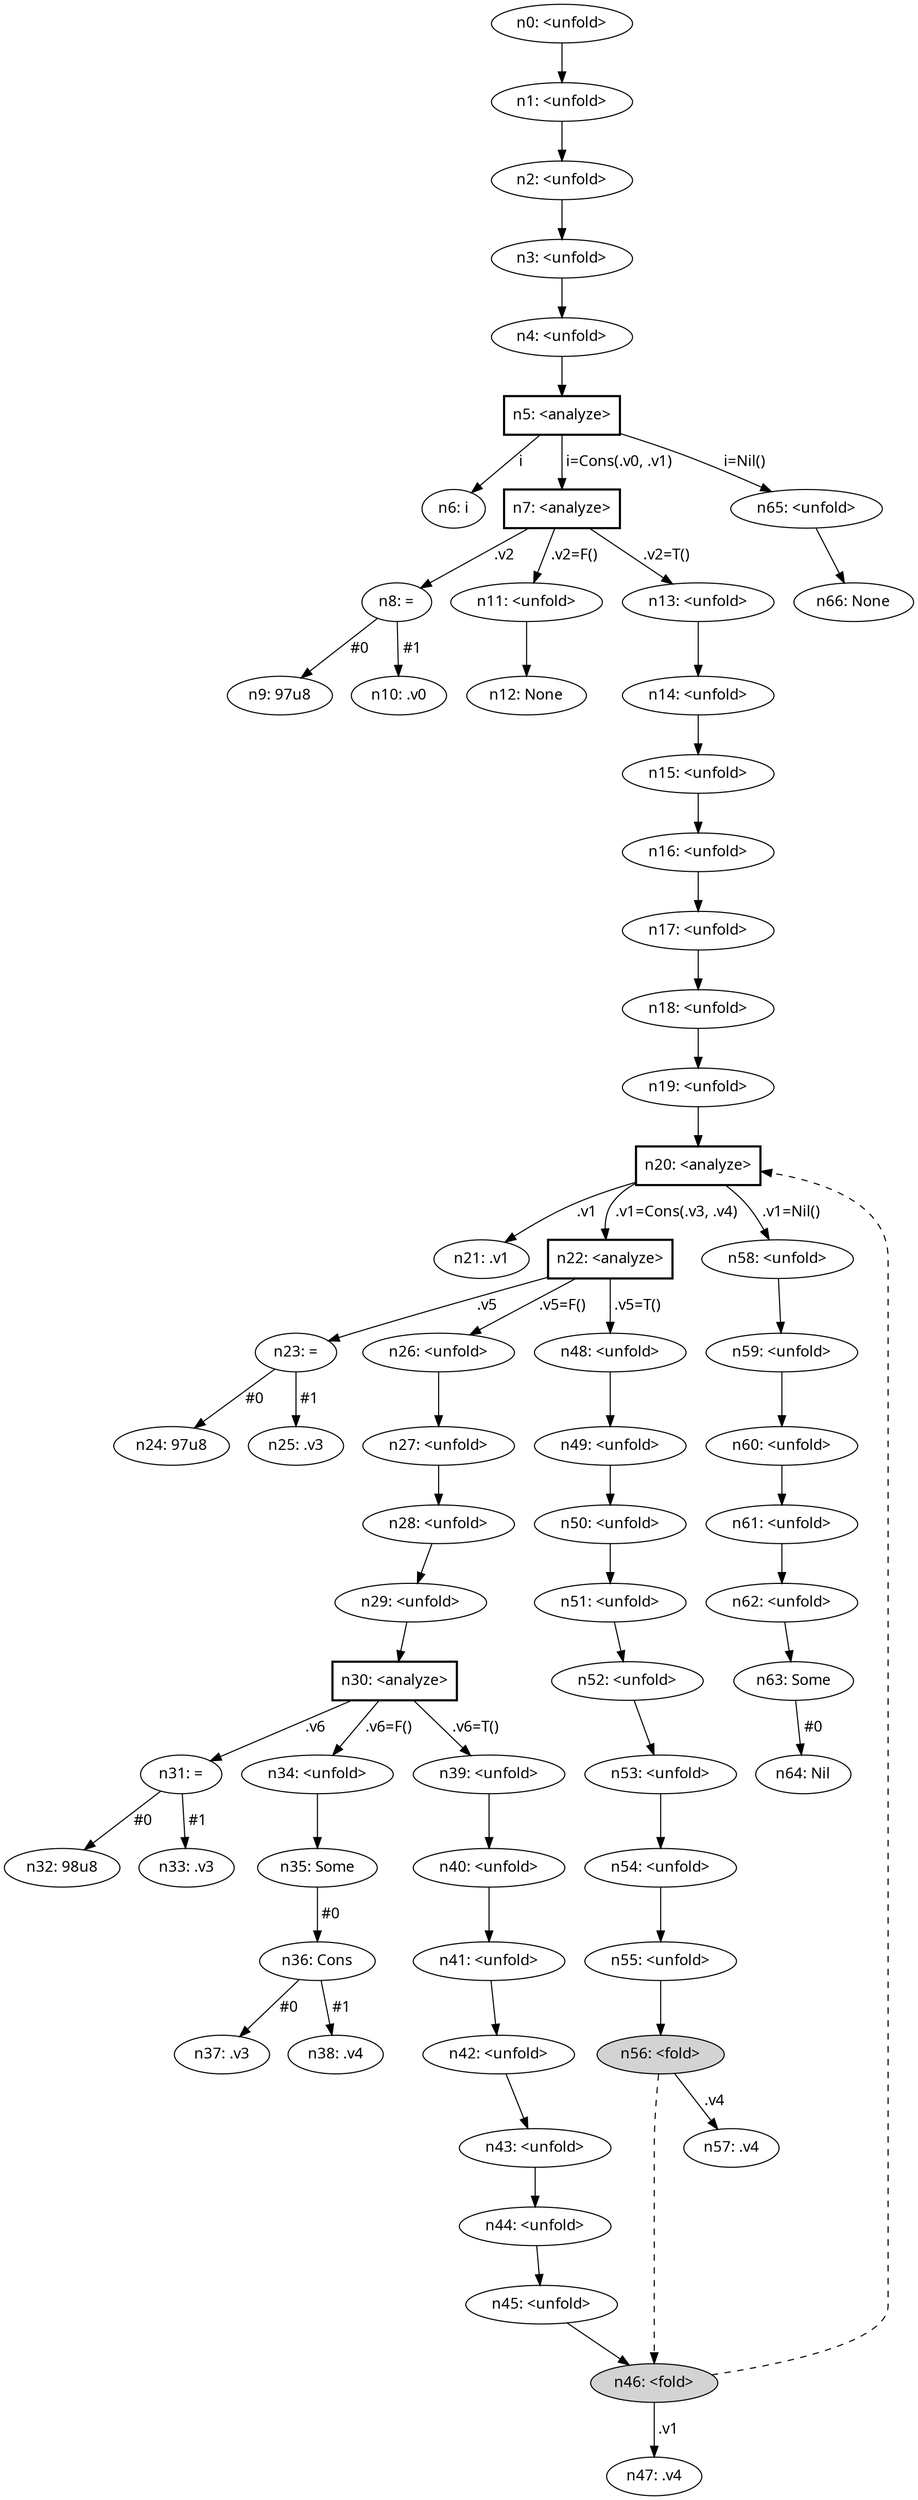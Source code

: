 digraph {
    node [fontname="bold helvetica"];
    edge [fontname="bold helvetica"];
    n0 [label="n0: <unfold>"];
    n1 [label="n1: <unfold>"];
    n0 -> n1;
    n2 [label="n2: <unfold>"];
    n1 -> n2;
    n3 [label="n3: <unfold>"];
    n2 -> n3;
    n4 [label="n4: <unfold>"];
    n3 -> n4;
    n5 [label="n5: <analyze>"] [shape=box style=bold];
    n4 -> n5;
    n6 [label="n6: i"];
    n5 -> n6 [label=" i "];
    n7 [label="n7: <analyze>"] [shape=box style=bold];
    n5 -> n7 [label=" i=Cons(.v0, .v1) "];
    n8 [label="n8: ="];
    n7 -> n8 [label=" .v2 "];
    n9 [label="n9: 97u8"];
    n8 -> n9 [label=" #0 "];
    n10 [label="n10: .v0"];
    n8 -> n10 [label=" #1 "];
    n11 [label="n11: <unfold>"];
    n7 -> n11 [label=" .v2=F() "];
    n12 [label="n12: None"];
    n11 -> n12;
    n13 [label="n13: <unfold>"];
    n7 -> n13 [label=" .v2=T() "];
    n14 [label="n14: <unfold>"];
    n13 -> n14;
    n15 [label="n15: <unfold>"];
    n14 -> n15;
    n16 [label="n16: <unfold>"];
    n15 -> n16;
    n17 [label="n17: <unfold>"];
    n16 -> n17;
    n18 [label="n18: <unfold>"];
    n17 -> n18;
    n19 [label="n19: <unfold>"];
    n18 -> n19;
    n20 [label="n20: <analyze>"] [shape=box style=bold];
    n19 -> n20;
    n21 [label="n21: .v1"];
    n20 -> n21 [label=" .v1 "];
    n22 [label="n22: <analyze>"] [shape=box style=bold];
    n20 -> n22 [label=" .v1=Cons(.v3, .v4) "];
    n23 [label="n23: ="];
    n22 -> n23 [label=" .v5 "];
    n24 [label="n24: 97u8"];
    n23 -> n24 [label=" #0 "];
    n25 [label="n25: .v3"];
    n23 -> n25 [label=" #1 "];
    n26 [label="n26: <unfold>"];
    n22 -> n26 [label=" .v5=F() "];
    n27 [label="n27: <unfold>"];
    n26 -> n27;
    n28 [label="n28: <unfold>"];
    n27 -> n28;
    n29 [label="n29: <unfold>"];
    n28 -> n29;
    n30 [label="n30: <analyze>"] [shape=box style=bold];
    n29 -> n30;
    n31 [label="n31: ="];
    n30 -> n31 [label=" .v6 "];
    n32 [label="n32: 98u8"];
    n31 -> n32 [label=" #0 "];
    n33 [label="n33: .v3"];
    n31 -> n33 [label=" #1 "];
    n34 [label="n34: <unfold>"];
    n30 -> n34 [label=" .v6=F() "];
    n35 [label="n35: Some"];
    n34 -> n35;
    n36 [label="n36: Cons"];
    n35 -> n36 [label=" #0 "];
    n37 [label="n37: .v3"];
    n36 -> n37 [label=" #0 "];
    n38 [label="n38: .v4"];
    n36 -> n38 [label=" #1 "];
    n39 [label="n39: <unfold>"];
    n30 -> n39 [label=" .v6=T() "];
    n40 [label="n40: <unfold>"];
    n39 -> n40;
    n41 [label="n41: <unfold>"];
    n40 -> n41;
    n42 [label="n42: <unfold>"];
    n41 -> n42;
    n43 [label="n43: <unfold>"];
    n42 -> n43;
    n44 [label="n44: <unfold>"];
    n43 -> n44;
    n45 [label="n45: <unfold>"];
    n44 -> n45;
    n46 [label="n46: <fold>"] [style=filled];
    n45 -> n46;
    n46 -> n20 [style=dashed];
    n47 [label="n47: .v4"];
    n46 -> n47 [label=" .v1 "];
    n48 [label="n48: <unfold>"];
    n22 -> n48 [label=" .v5=T() "];
    n49 [label="n49: <unfold>"];
    n48 -> n49;
    n50 [label="n50: <unfold>"];
    n49 -> n50;
    n51 [label="n51: <unfold>"];
    n50 -> n51;
    n52 [label="n52: <unfold>"];
    n51 -> n52;
    n53 [label="n53: <unfold>"];
    n52 -> n53;
    n54 [label="n54: <unfold>"];
    n53 -> n54;
    n55 [label="n55: <unfold>"];
    n54 -> n55;
    n56 [label="n56: <fold>"] [style=filled];
    n55 -> n56;
    n56 -> n46 [style=dashed];
    n57 [label="n57: .v4"];
    n56 -> n57 [label=" .v4 "];
    n58 [label="n58: <unfold>"];
    n20 -> n58 [label=" .v1=Nil() "];
    n59 [label="n59: <unfold>"];
    n58 -> n59;
    n60 [label="n60: <unfold>"];
    n59 -> n60;
    n61 [label="n61: <unfold>"];
    n60 -> n61;
    n62 [label="n62: <unfold>"];
    n61 -> n62;
    n63 [label="n63: Some"];
    n62 -> n63;
    n64 [label="n64: Nil"];
    n63 -> n64 [label=" #0 "];
    n65 [label="n65: <unfold>"];
    n5 -> n65 [label=" i=Nil() "];
    n66 [label="n66: None"];
    n65 -> n66;
}
